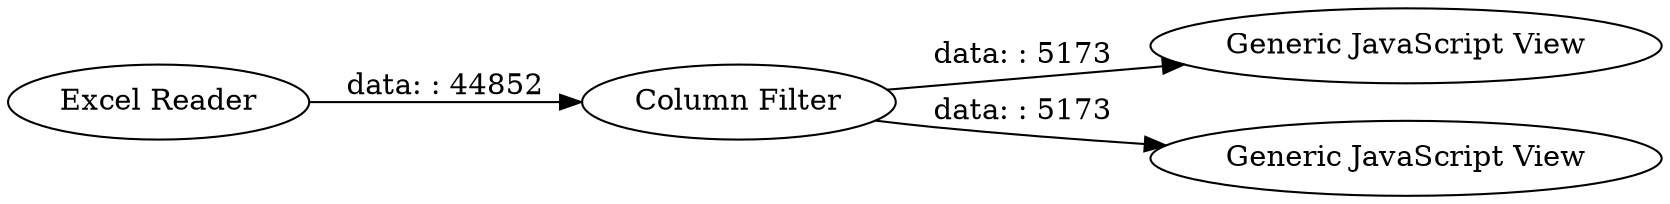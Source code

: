 digraph {
	"-7170504065618664047_31" [label="Column Filter"]
	"-7170504065618664047_33" [label="Excel Reader"]
	"-7170504065618664047_30" [label="Generic JavaScript View"]
	"-7170504065618664047_32" [label="Generic JavaScript View"]
	"-7170504065618664047_31" -> "-7170504065618664047_30" [label="data: : 5173"]
	"-7170504065618664047_31" -> "-7170504065618664047_32" [label="data: : 5173"]
	"-7170504065618664047_33" -> "-7170504065618664047_31" [label="data: : 44852"]
	rankdir=LR
}
